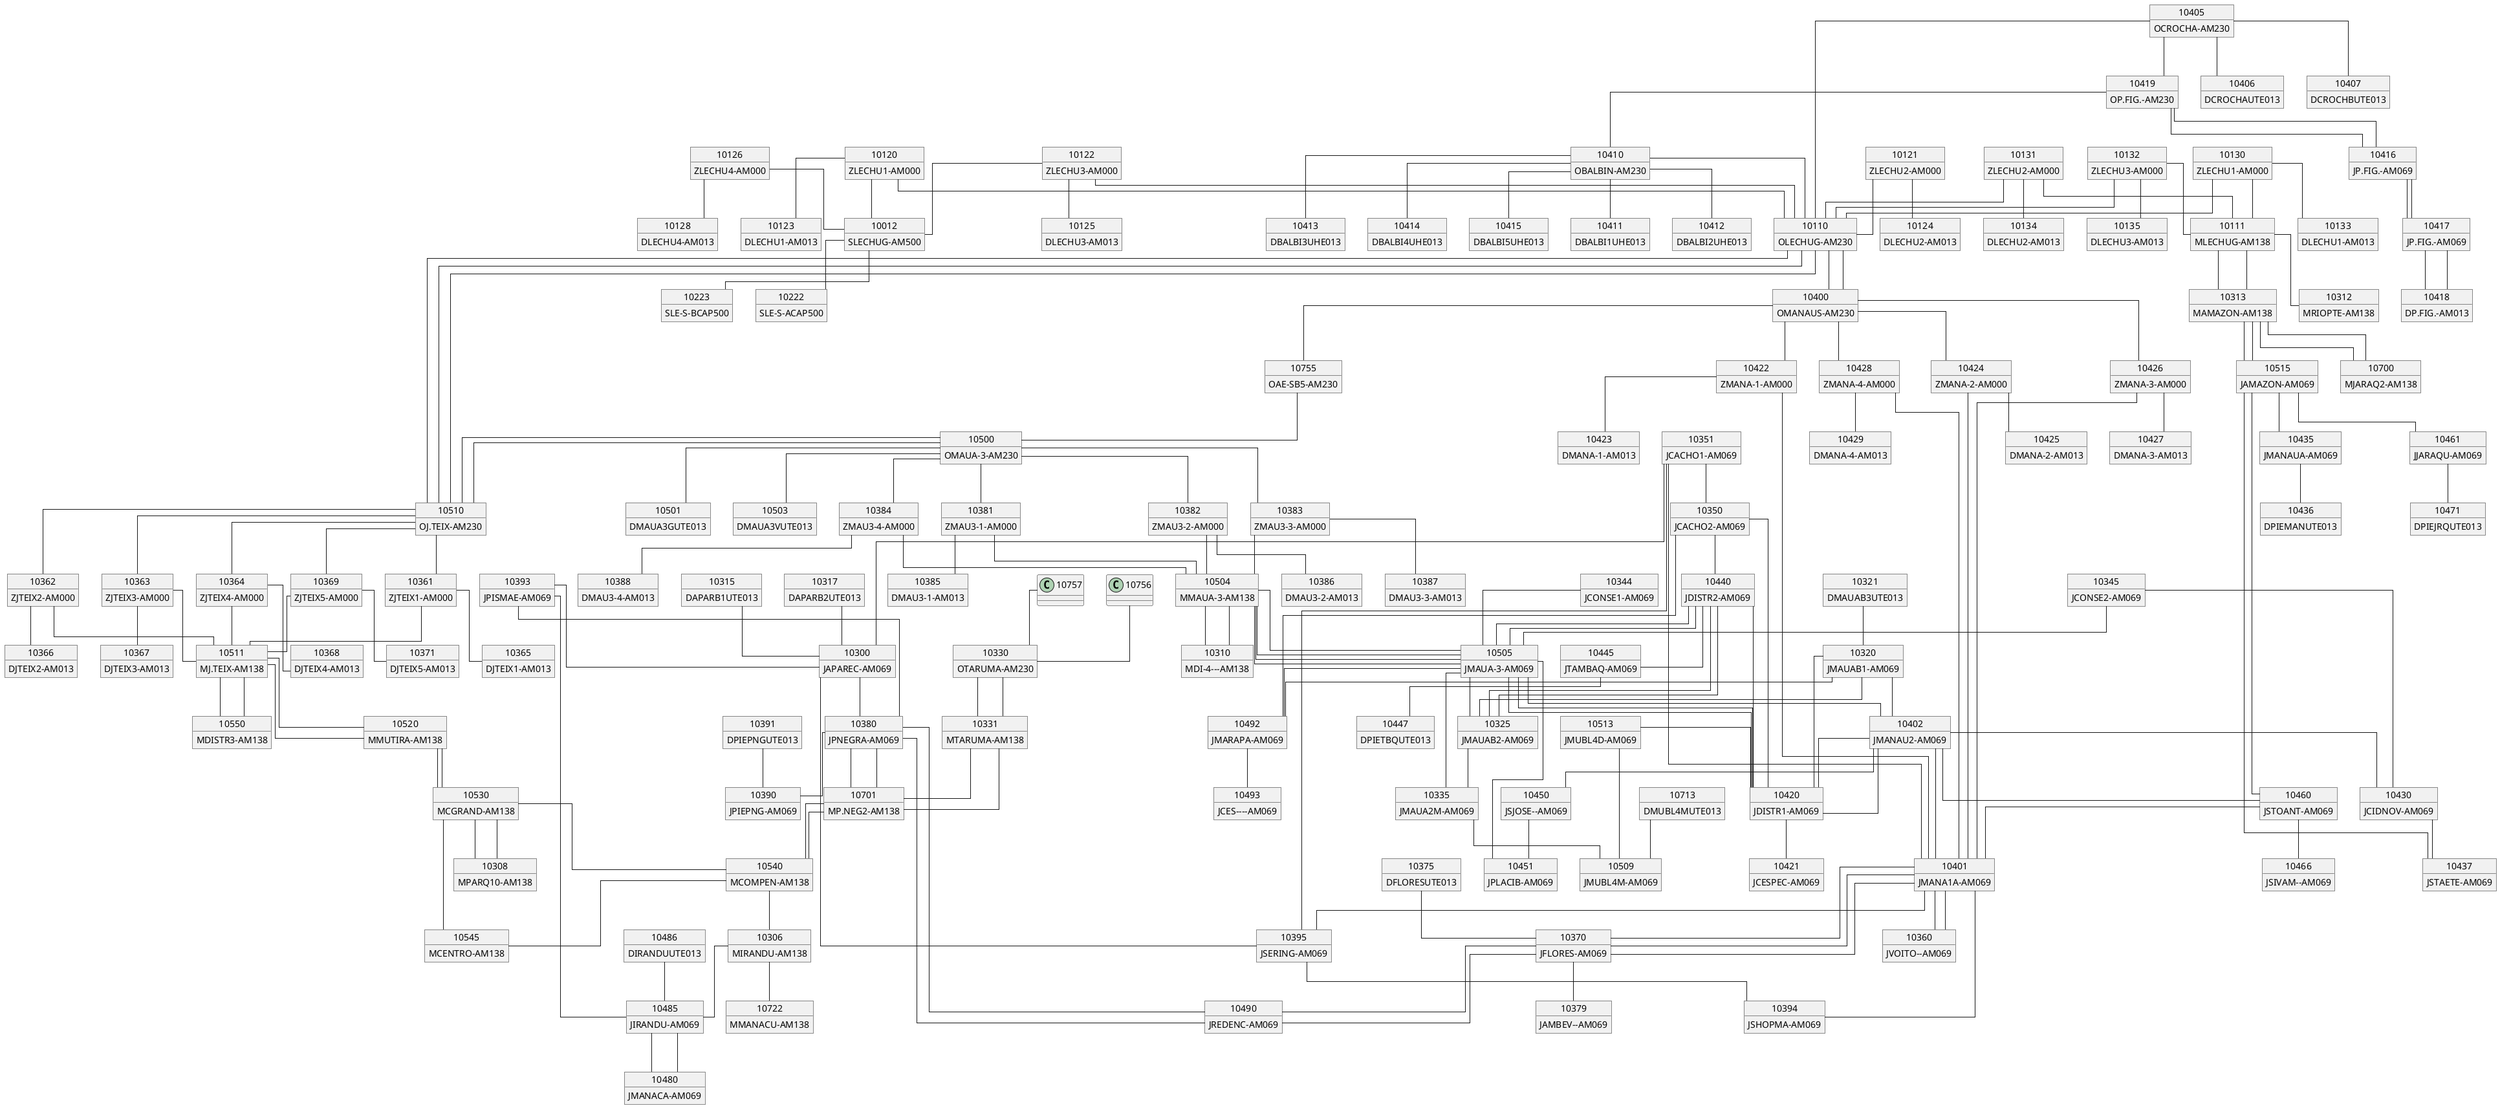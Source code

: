 @startuml ManausBusSchema_v2

'O arquivo conta com 142 barras. 

skinparam linetype ortho

object 10300 {
    JAPAREC-AM069
    }
object 10306 {
    MIRANDU-AM138
    }
object 10308 {
    MPARQ10-AM138
    }
object 10310 {
    MDI-4---AM138
    }
object 10312 {
    MRIOPTE-AM138
    }
object 10313 {
    MAMAZON-AM138
    }
object 10315 {
    DAPARB1UTE013
    }
object 10317 {
    DAPARB2UTE013
    }
object 10320 {
    JMAUAB1-AM069
    }
object 10321 {
    DMAUAB3UTE013
    }  
object 10325 {
    JMAUAB2-AM069
    } 
object 10330 {
    OTARUMA-AM230
    } 
object 10331 {
    MTARUMA-AM138
    } 
object 10335 {
    JMAUA2M-AM069
    } 
object 10344 {
    JCONSE1-AM069
    } 
object 10345 {
    JCONSE2-AM069
    } 
object 10350 {
    JCACHO2-AM069
    } 
object 10351 {
    JCACHO1-AM069
    } 
object 10360 {
    JVOITO--AM069
    } 
object 10361 {
    ZJTEIX1-AM000
    } 
object 10362 {
    ZJTEIX2-AM000
    } 
object 10363 {
    ZJTEIX3-AM000
    } 
object 10364 {
    ZJTEIX4-AM000
    } 
object 10365 {
    DJTEIX1-AM013
    } 
object 10366 {
    DJTEIX2-AM013
    }
object 10367 {
    DJTEIX3-AM013
    }
object 10368 {
    DJTEIX4-AM013
    }
object 10369 {
    ZJTEIX5-AM000
    }
object 10370 {
    JFLORES-AM069
    }
object 10371 {
    DJTEIX5-AM013
    }
object 10375 {
    DFLORESUTE013
    }
object 10379 {
    JAMBEV--AM069
    }
object 10380 {
    JPNEGRA-AM069
    }
object 10381 {
    ZMAU3-1-AM000
    }
object 10382 {
    ZMAU3-2-AM000
    }
object 10383 {
    ZMAU3-3-AM000
    }
object 10384 {
    ZMAU3-4-AM000
    }
object 10385 {
    DMAU3-1-AM013
    }
object 10386 {
    DMAU3-2-AM013
    }
object 10387 {
    DMAU3-3-AM013
    }
object 10388 {
    DMAU3-4-AM013
    }
object 10390 {
    JPIEPNG-AM069
    }
object 10391 {
    DPIEPNGUTE013
    }
object 10393 {
    JPISMAE-AM069
    }
object 10394 {
    JSHOPMA-AM069
    }
object 10395 {
    JSERING-AM069
    }
object 10400 {
    OMANAUS-AM230
    }
object 10401 {
    JMANA1A-AM069
    }
object 10402 {
    JMANAU2-AM069
    }
object 10405 {
    OCROCHA-AM230
    }
object 10406 {
    DCROCHAUTE013
    }
object 10407 {
    DCROCHBUTE013
    }
object 10410 {
    OBALBIN-AM230
    }
object 10411 {
    DBALBI1UHE013
    }
object 10412 {
    DBALBI2UHE013
    }
object 10413 {
    DBALBI3UHE013
    }
object 10414 {
    DBALBI4UHE013
    }
object 10415 {
    DBALBI5UHE013
    }
object 10416 {
    JP.FIG.-AM069
    }
object 10418 {
    DP.FIG.-AM013
    } 
object 10419 {
    OP.FIG.-AM230
    }
object 10420 {
    JDISTR1-AM069
    }
object 10421 {
    JCESPEC-AM069
    }
object 10422 {
    ZMANA-1-AM000
    }
object 10423 {
    DMANA-1-AM013
    }
object 10424 {
    ZMANA-2-AM000
    }
object 10425 {
    DMANA-2-AM013
    }
object 10426 {
    ZMANA-3-AM000
    }
object 10427 {
    DMANA-3-AM013
    }
object 10428 {
    ZMANA-4-AM000
    }
object 10429 {
    DMANA-4-AM013
    }
object 10430 {
    JCIDNOV-AM069
    }
object 10435 {
    JMANAUA-AM069
    } 
object 10436 {
    DPIEMANUTE013
    }
object 10437 {
    JSTAETE-AM069
    }
object 10440 {
    JDISTR2-AM069
    }
object 10445 {
    JTAMBAQ-AM069
    }
object 10447 {
    DPIETBQUTE013
    }
object 10450 {
    JSJOSE--AM069
    }
object 10451 {
    JPLACIB-AM069
    }
object 10460 {
    JSTOANT-AM069
    }
object 10461 {
    JJARAQU-AM069
    }
object 10466 {
    JSIVAM--AM069
    }
object 10471 {
    DPIEJRQUTE013
    }
object 10480 {
    JMANACA-AM069
    }
object 10485 {
    JIRANDU-AM069
    }
object 10486 {
    DIRANDUUTE013
    }
object 10490 {
    JREDENC-AM069
    }
object 10492 {
    JMARAPA-AM069
    }
object 10493 {
    JCES----AM069
    }
object 10500 {
    OMAUA-3-AM230
    }
object 10501 {
    DMAUA3GUTE013
    }
object 10503 {
    DMAUA3VUTE013
    }
object 10504 {
    MMAUA-3-AM138
    }
object 10505 {
    JMAUA-3-AM069
    }
object 10509 {
    JMUBL4M-AM069
    }
object 10510 {
    OJ.TEIX-AM230
    }
object 10511 {
    MJ.TEIX-AM138
    }
object 10513 {
    JMUBL4D-AM069
    }
object 10515 {
    JAMAZON-AM069
    }
object 10520 {
    MMUTIRA-AM138
    }
object 10530 {
    MCGRAND-AM138
    }
object 10540 {
    MCOMPEN-AM138
    }
object 10545 {
    MCENTRO-AM138
    }
object 10550 {
    MDISTR3-AM138
    }
object 10700 {
    MJARAQ2-AM138
    }
object 10701 {
    MP.NEG2-AM138
    }
object 10713 {
    DMUBL4MUTE013
    }
object 10722 {
    MMANACU-AM138
    }
object 10222 {
    SLE-S-ACAP500
    }
object 10223 {
    SLE-S-BCAP500
    }
object 10012 {
    SLECHUG-AM500
    }
object 10122 {
    ZLECHU3-AM000
    }
object 10126 {
    ZLECHU4-AM000
    }
object 10120 {
    ZLECHU1-AM000
    }
object 10121 {
    ZLECHU2-AM000
    }
object 10125 {
    DLECHU3-AM013
    }
object 10128 {
    DLECHU4-AM013
    }
object 10123 {
    DLECHU1-AM013
    }
object 10124 {
    DLECHU2-AM013
    }
object 10110 {
    OLECHUG-AM230
    }
object 10111 {
    MLECHUG-AM138
    }
object 10130 {
    ZLECHU1-AM000
    }
object 10131 {
    ZLECHU2-AM000
    }
object 10132 {
    ZLECHU3-AM000
    }
object 10133 {
    DLECHU1-AM013
    }
object 10134 {
    DLECHU2-AM013
    }
object 10135 {
    DLECHU3-AM013
    }
object 10755 {
    OAE-SB5-AM230
    }
object 10417 {
    JP.FIG.-AM069
    }
10012 -- 10222
10012 -- 10223
10122 -- 10012
10122 -- 10125
10126 -- 10012
10126 -- 10128
10120 -- 10012
10120 -- 10123
10121 -- 10124
10122 -- 10110
10120 -- 10110
10121 -- 10110
10130 -- 10110
10131 -- 10110
10132 -- 10110
10130 -- 10111
10130 -- 10133
10131 -- 10111
10131 -- 10134
10132 -- 10111
10132 -- 10135
10110 -- 10400
10110 -- 10400
10110 -- 10510
10110 -- 10510
10110 -- 10510
10111 -- 10312
10111 -- 10313
10111 -- 10313
10300 -- 10380
10300 -- 10395
10306 -- 10485
10306 -- 10722
10313 -- 10515
10313 -- 10515
10313 -- 10700
10313 -- 10700
10315 -- 10300
10317 -- 10300
10320 -- 10325
10320 -- 10402
10320 -- 10420
10320 -- 10492
10321 -- 10320
10325 -- 10335
10325 -- 10440
10325 -- 10440
10330 -- 10331
10330 -- 10331
10331 -- 10701
10331 -- 10701
10335 -- 10505
10335 -- 10509
10344 -- 10505
10345 -- 10430
10345 -- 10505
10350 -- 10440
10350 -- 10492
10351 -- 10300
10351 -- 10350
10351 -- 10395
10351 -- 10401
10361 -- 10365
10361 -- 10511
10362 -- 10366
10362 -- 10511
10363 -- 10367
10363 -- 10511
10364 -- 10368
10364 -- 10511
10369 -- 10371
10369 -- 10511
10370 -- 10379
10370 -- 10490
10370 -- 10490
10375 -- 10370
10380 -- 10390
10380 -- 10490
10380 -- 10490
10380 -- 10701
10380 -- 10701
10381 -- 10385
10381 -- 10504
10382 -- 10386
10382 -- 10504
10383 -- 10387
10383 -- 10504
10384 -- 10388
10384 -- 10504
10391 -- 10390
10393 -- 10300
10393 -- 10380
10393 -- 10485
10395 -- 10394
10400 -- 10422
10400 -- 10424
10400 -- 10426
10400 -- 10428
10400 -- 10755
10401 -- 10360
10401 -- 10360
10401 -- 10370
10401 -- 10370
10401 -- 10370
10401 -- 10394
10401 -- 10395
10402 -- 10401
10402 -- 10420
10402 -- 10430
10402 -- 10450
10402 -- 10460
10405 -- 10110
10405 -- 10406
10405 -- 10407
10405 -- 10419
10410 -- 10110
10410 -- 10411
10410 -- 10412
10410 -- 10413
10410 -- 10414
10410 -- 10415
10416 -- 10417
10416 -- 10417
10417 -- 10418
10417 -- 10418
10419 -- 10410
10419 -- 10416
10419 -- 10416
10420 -- 10350
10420 -- 10402
10420 -- 10421
10420 -- 10440
10422 -- 10401
10422 -- 10423
10424 -- 10401
10424 -- 10425
10426 -- 10401
10426 -- 10427
10428 -- 10401
10428 -- 10429
10430 -- 10437
10435 -- 10436
10440 -- 10445
10440 -- 10505
10440 -- 10505
10445 -- 10447
10450 -- 10451
10451 -- 10505
10460 -- 10401
10460 -- 10466
10461 -- 10471
10485 -- 10480
10485 -- 10480
10486 -- 10485
10492 -- 10493
10500 -- 10381
10500 -- 10382
10500 -- 10383
10500 -- 10384
10500 -- 10501
10500 -- 10503
10500 -- 10510
10500 -- 10510
10504 -- 10310
10504 -- 10310
10504 -- 10505
10504 -- 10505
10504 -- 10505
10504 -- 10505
10505 -- 10325
10505 -- 10402
10505 -- 10420
10505 -- 10420
10505 -- 10492
10510 -- 10361
10510 -- 10362
10510 -- 10363
10510 -- 10364
10510 -- 10369
10511 -- 10520
10511 -- 10520
10511 -- 10550
10511 -- 10550
10513 -- 10420
10513 -- 10509
10515 -- 10435
10515 -- 10437
10515 -- 10460
10515 -- 10461
10520 -- 10530
10520 -- 10530
10530 -- 10308
10530 -- 10308
10530 -- 10540
10530 -- 10545
10540 -- 10306
10540 -- 10545
10701 -- 10540
10701 -- 10540
10713 -- 10509
10755 -- 10500
10756 -- 10330
10757 -- 10330
@enduml